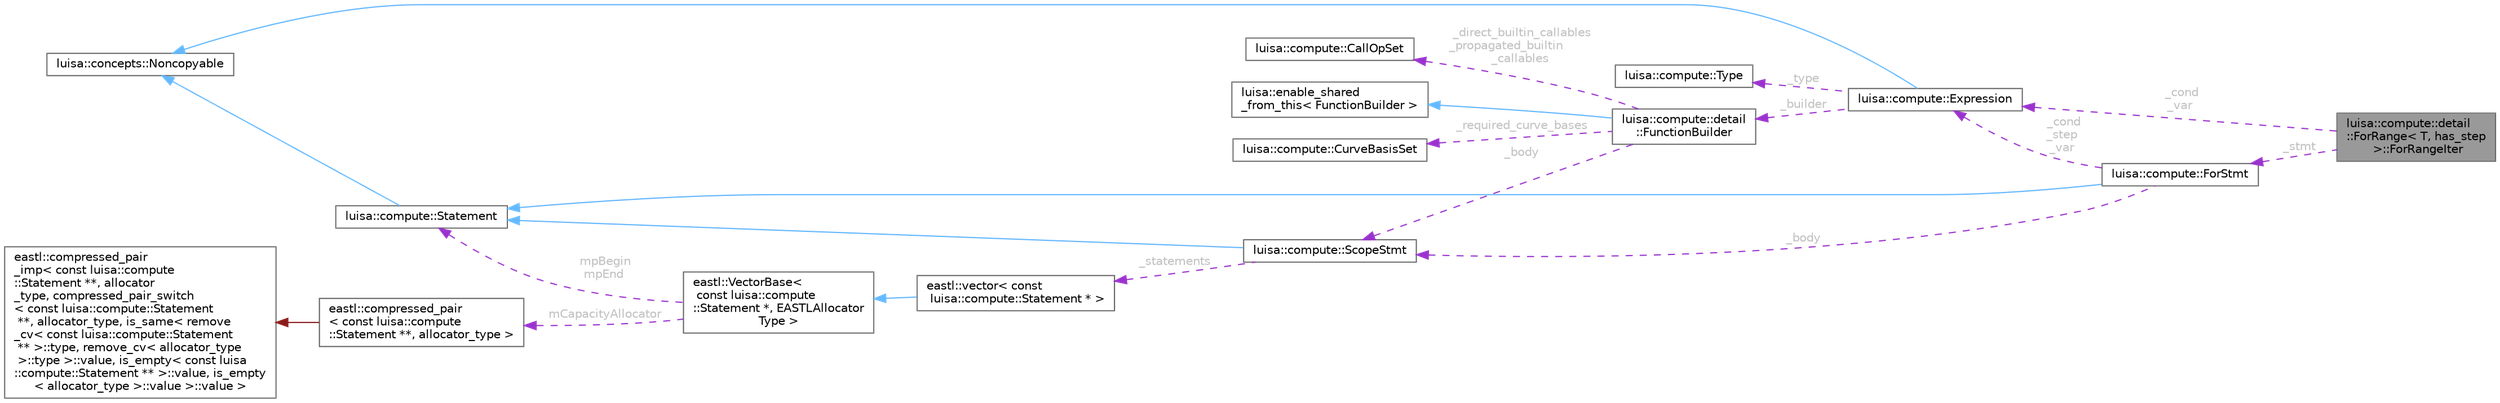 digraph "luisa::compute::detail::ForRange&lt; T, has_step &gt;::ForRangeIter"
{
 // LATEX_PDF_SIZE
  bgcolor="transparent";
  edge [fontname=Helvetica,fontsize=10,labelfontname=Helvetica,labelfontsize=10];
  node [fontname=Helvetica,fontsize=10,shape=box,height=0.2,width=0.4];
  rankdir="LR";
  Node1 [id="Node000001",label="luisa::compute::detail\l::ForRange\< T, has_step\l \>::ForRangeIter",height=0.2,width=0.4,color="gray40", fillcolor="grey60", style="filled", fontcolor="black",tooltip="Iterator of for range statement"];
  Node2 -> Node1 [id="edge1_Node000001_Node000002",dir="back",color="darkorchid3",style="dashed",tooltip=" ",label=" _cond\n_var",fontcolor="grey" ];
  Node2 [id="Node000002",label="luisa::compute::Expression",height=0.2,width=0.4,color="gray40", fillcolor="white", style="filled",URL="$classluisa_1_1compute_1_1_expression.html",tooltip="Base expression class"];
  Node3 -> Node2 [id="edge2_Node000002_Node000003",dir="back",color="steelblue1",style="solid",tooltip=" "];
  Node3 [id="Node000003",label="luisa::concepts::Noncopyable",height=0.2,width=0.4,color="gray40", fillcolor="white", style="filled",URL="$structluisa_1_1concepts_1_1_noncopyable.html",tooltip=" "];
  Node4 -> Node2 [id="edge3_Node000002_Node000004",dir="back",color="darkorchid3",style="dashed",tooltip=" ",label=" _type",fontcolor="grey" ];
  Node4 [id="Node000004",label="luisa::compute::Type",height=0.2,width=0.4,color="gray40", fillcolor="white", style="filled",URL="$classluisa_1_1compute_1_1_type.html",tooltip="Type class"];
  Node5 -> Node2 [id="edge4_Node000002_Node000005",dir="back",color="darkorchid3",style="dashed",tooltip=" ",label=" _builder",fontcolor="grey" ];
  Node5 [id="Node000005",label="luisa::compute::detail\l::FunctionBuilder",height=0.2,width=0.4,color="gray40", fillcolor="white", style="filled",URL="$classluisa_1_1compute_1_1detail_1_1_function_builder.html",tooltip="Function builder."];
  Node6 -> Node5 [id="edge5_Node000005_Node000006",dir="back",color="steelblue1",style="solid",tooltip=" "];
  Node6 [id="Node000006",label="luisa::enable_shared\l_from_this\< FunctionBuilder \>",height=0.2,width=0.4,color="gray40", fillcolor="white", style="filled",tooltip=" "];
  Node7 -> Node5 [id="edge6_Node000005_Node000007",dir="back",color="darkorchid3",style="dashed",tooltip=" ",label=" _body",fontcolor="grey" ];
  Node7 [id="Node000007",label="luisa::compute::ScopeStmt",height=0.2,width=0.4,color="gray40", fillcolor="white", style="filled",URL="$classluisa_1_1compute_1_1_scope_stmt.html",tooltip="Scope statement"];
  Node8 -> Node7 [id="edge7_Node000007_Node000008",dir="back",color="steelblue1",style="solid",tooltip=" "];
  Node8 [id="Node000008",label="luisa::compute::Statement",height=0.2,width=0.4,color="gray40", fillcolor="white", style="filled",URL="$classluisa_1_1compute_1_1_statement.html",tooltip="Base statement class"];
  Node3 -> Node8 [id="edge8_Node000008_Node000003",dir="back",color="steelblue1",style="solid",tooltip=" "];
  Node9 -> Node7 [id="edge9_Node000007_Node000009",dir="back",color="darkorchid3",style="dashed",tooltip=" ",label=" _statements",fontcolor="grey" ];
  Node9 [id="Node000009",label="eastl::vector\< const\l luisa::compute::Statement * \>",height=0.2,width=0.4,color="gray40", fillcolor="white", style="filled",URL="$classeastl_1_1vector.html",tooltip=" "];
  Node10 -> Node9 [id="edge10_Node000009_Node000010",dir="back",color="steelblue1",style="solid",tooltip=" "];
  Node10 [id="Node000010",label="eastl::VectorBase\<\l const luisa::compute\l::Statement *, EASTLAllocator\lType \>",height=0.2,width=0.4,color="gray40", fillcolor="white", style="filled",URL="$structeastl_1_1_vector_base.html",tooltip=" "];
  Node8 -> Node10 [id="edge11_Node000010_Node000008",dir="back",color="darkorchid3",style="dashed",tooltip=" ",label=" mpBegin\nmpEnd",fontcolor="grey" ];
  Node11 -> Node10 [id="edge12_Node000010_Node000011",dir="back",color="darkorchid3",style="dashed",tooltip=" ",label=" mCapacityAllocator",fontcolor="grey" ];
  Node11 [id="Node000011",label="eastl::compressed_pair\l\< const luisa::compute\l::Statement **, allocator_type \>",height=0.2,width=0.4,color="gray40", fillcolor="white", style="filled",URL="$classeastl_1_1compressed__pair.html",tooltip=" "];
  Node12 -> Node11 [id="edge13_Node000011_Node000012",dir="back",color="firebrick4",style="solid",tooltip=" "];
  Node12 [id="Node000012",label="eastl::compressed_pair\l_imp\< const luisa::compute\l::Statement **, allocator\l_type, compressed_pair_switch\l\< const luisa::compute::Statement\l **, allocator_type, is_same\< remove\l_cv\< const luisa::compute::Statement\l ** \>::type, remove_cv\< allocator_type\l \>::type \>::value, is_empty\< const luisa\l::compute::Statement ** \>::value, is_empty\l\< allocator_type \>::value \>::value \>",height=0.2,width=0.4,color="gray40", fillcolor="white", style="filled",URL="$classeastl_1_1compressed__pair__imp.html",tooltip=" "];
  Node13 -> Node5 [id="edge14_Node000005_Node000013",dir="back",color="darkorchid3",style="dashed",tooltip=" ",label=" _direct_builtin_callables\n_propagated_builtin\l_callables",fontcolor="grey" ];
  Node13 [id="Node000013",label="luisa::compute::CallOpSet",height=0.2,width=0.4,color="gray40", fillcolor="white", style="filled",URL="$classluisa_1_1compute_1_1_call_op_set.html",tooltip=" "];
  Node14 -> Node5 [id="edge15_Node000005_Node000014",dir="back",color="darkorchid3",style="dashed",tooltip=" ",label=" _required_curve_bases",fontcolor="grey" ];
  Node14 [id="Node000014",label="luisa::compute::CurveBasisSet",height=0.2,width=0.4,color="gray40", fillcolor="white", style="filled",URL="$classluisa_1_1compute_1_1_curve_basis_set.html",tooltip=" "];
  Node15 -> Node1 [id="edge16_Node000001_Node000015",dir="back",color="darkorchid3",style="dashed",tooltip=" ",label=" _stmt",fontcolor="grey" ];
  Node15 [id="Node000015",label="luisa::compute::ForStmt",height=0.2,width=0.4,color="gray40", fillcolor="white", style="filled",URL="$classluisa_1_1compute_1_1_for_stmt.html",tooltip="For statement"];
  Node8 -> Node15 [id="edge17_Node000015_Node000008",dir="back",color="steelblue1",style="solid",tooltip=" "];
  Node2 -> Node15 [id="edge18_Node000015_Node000002",dir="back",color="darkorchid3",style="dashed",tooltip=" ",label=" _cond\n_step\n_var",fontcolor="grey" ];
  Node7 -> Node15 [id="edge19_Node000015_Node000007",dir="back",color="darkorchid3",style="dashed",tooltip=" ",label=" _body",fontcolor="grey" ];
}
